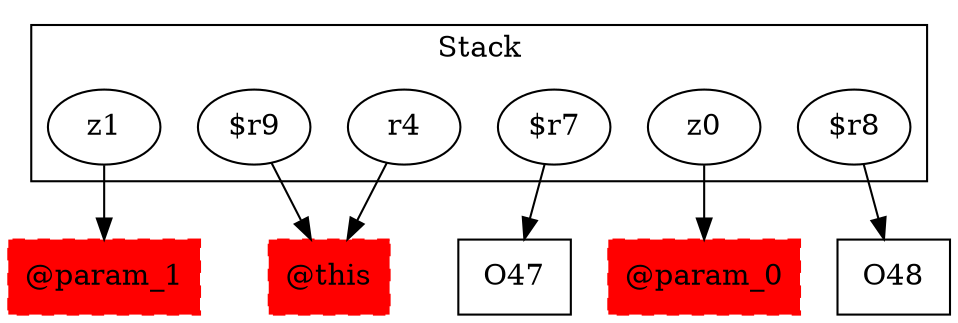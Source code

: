 digraph sample {
  rankDir="LR";
  subgraph cluster_0 {
    label="Stack"
    "z1"; "$r9"; "$r7"; "z0"; "$r8"; "r4"; 
  }
  "z1" -> { "@param_1"[shape=box]};
  "$r9" -> { "@this"[shape=box]};
  "$r7" -> { O47[shape=box]};
  "z0" -> { "@param_0"[shape=box]};
  "$r8" -> { O48[shape=box]};
  "r4" -> { "@this"[shape=box]};
  "@this"[shape=box, style="filled,dashed"];
  "@param_0"[shape=box, style="filled,dashed"];
  "@param_1"[shape=box, style="filled,dashed"];
  "@this"[color="red"];
  "@param_0"[color="red"];
  "@param_1"[color="red"];
}
